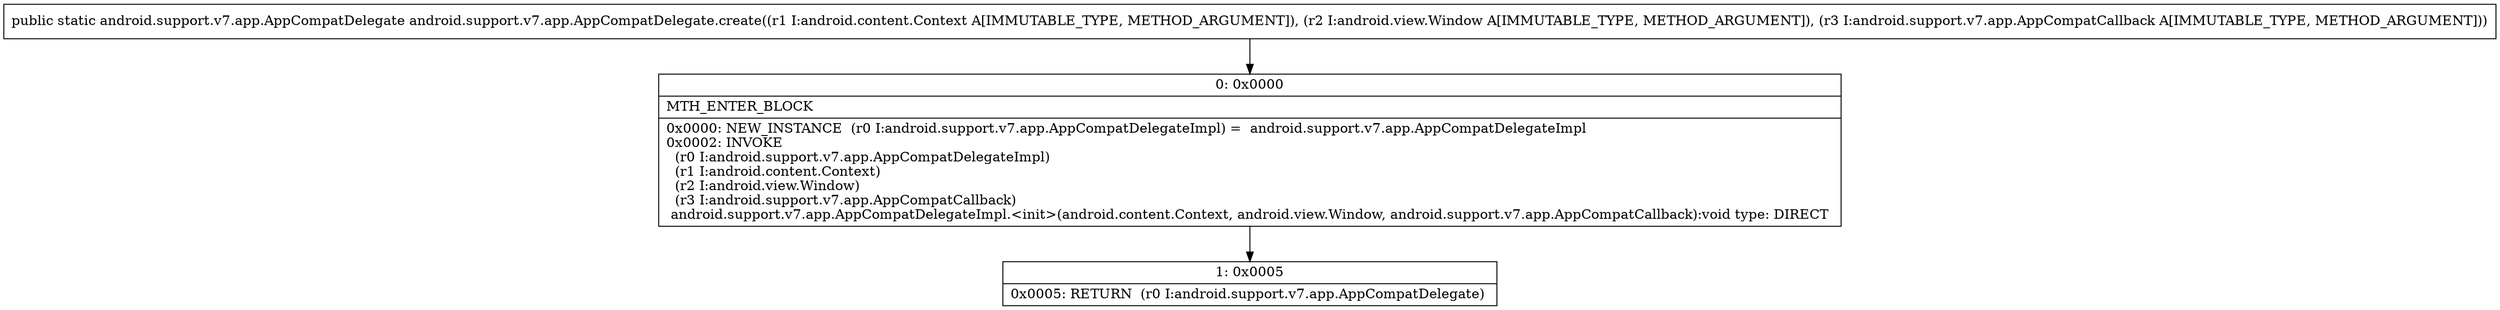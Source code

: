 digraph "CFG forandroid.support.v7.app.AppCompatDelegate.create(Landroid\/content\/Context;Landroid\/view\/Window;Landroid\/support\/v7\/app\/AppCompatCallback;)Landroid\/support\/v7\/app\/AppCompatDelegate;" {
Node_0 [shape=record,label="{0\:\ 0x0000|MTH_ENTER_BLOCK\l|0x0000: NEW_INSTANCE  (r0 I:android.support.v7.app.AppCompatDelegateImpl) =  android.support.v7.app.AppCompatDelegateImpl \l0x0002: INVOKE  \l  (r0 I:android.support.v7.app.AppCompatDelegateImpl)\l  (r1 I:android.content.Context)\l  (r2 I:android.view.Window)\l  (r3 I:android.support.v7.app.AppCompatCallback)\l android.support.v7.app.AppCompatDelegateImpl.\<init\>(android.content.Context, android.view.Window, android.support.v7.app.AppCompatCallback):void type: DIRECT \l}"];
Node_1 [shape=record,label="{1\:\ 0x0005|0x0005: RETURN  (r0 I:android.support.v7.app.AppCompatDelegate) \l}"];
MethodNode[shape=record,label="{public static android.support.v7.app.AppCompatDelegate android.support.v7.app.AppCompatDelegate.create((r1 I:android.content.Context A[IMMUTABLE_TYPE, METHOD_ARGUMENT]), (r2 I:android.view.Window A[IMMUTABLE_TYPE, METHOD_ARGUMENT]), (r3 I:android.support.v7.app.AppCompatCallback A[IMMUTABLE_TYPE, METHOD_ARGUMENT])) }"];
MethodNode -> Node_0;
Node_0 -> Node_1;
}

